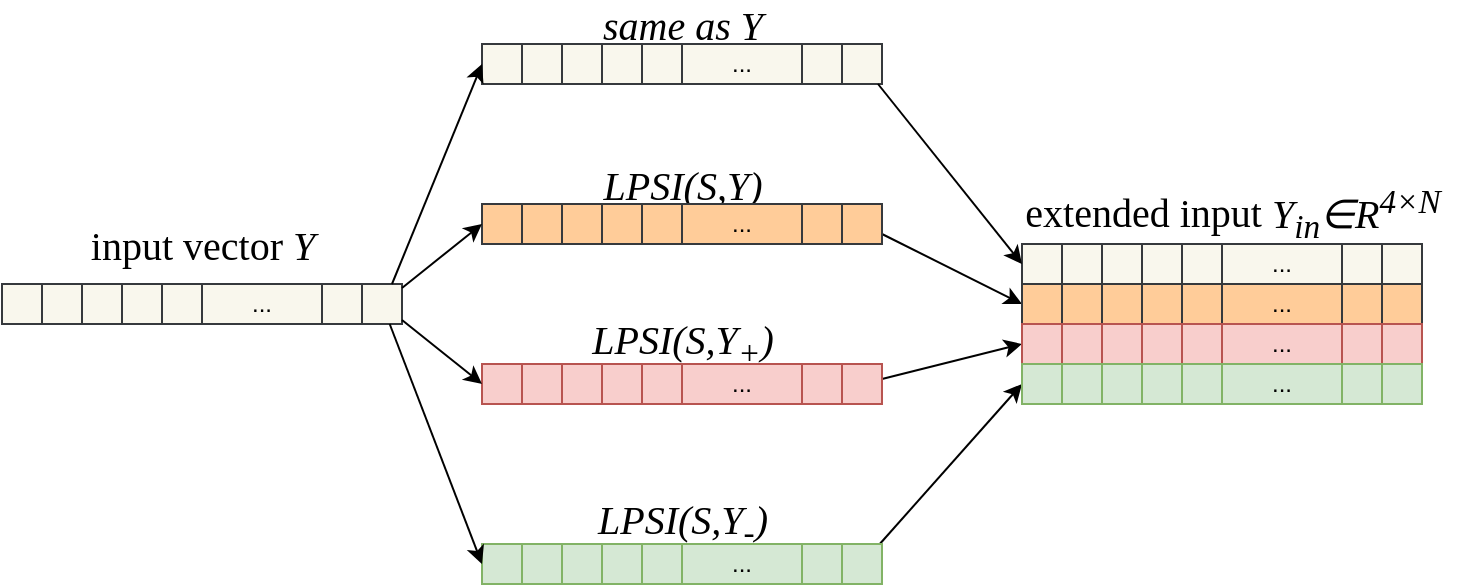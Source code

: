 <mxfile version="18.1.3" type="github">
  <diagram id="NUHIMUxCn2_XNuRgG9vf" name="Page-1">
    <mxGraphModel dx="865" dy="473" grid="1" gridSize="10" guides="1" tooltips="1" connect="1" arrows="1" fold="1" page="1" pageScale="1" pageWidth="827" pageHeight="1169" math="0" shadow="0">
      <root>
        <mxCell id="0" />
        <mxCell id="1" parent="0" />
        <mxCell id="em9OLweFS1DrOcRNPZVF-58" value="" style="group;fontFamily=Times New Roman;" parent="1" vertex="1" connectable="0">
          <mxGeometry x="280" y="80" width="200" height="40" as="geometry" />
        </mxCell>
        <mxCell id="em9OLweFS1DrOcRNPZVF-59" value="" style="group" parent="em9OLweFS1DrOcRNPZVF-58" vertex="1" connectable="0">
          <mxGeometry y="20" width="200" height="20" as="geometry" />
        </mxCell>
        <mxCell id="em9OLweFS1DrOcRNPZVF-60" value="" style="rounded=0;whiteSpace=wrap;html=1;fillColor=#f9f7ed;strokeColor=#36393d;" parent="em9OLweFS1DrOcRNPZVF-59" vertex="1">
          <mxGeometry width="200" height="20" as="geometry" />
        </mxCell>
        <mxCell id="em9OLweFS1DrOcRNPZVF-61" value="" style="rounded=0;whiteSpace=wrap;html=1;fillColor=#f9f7ed;strokeColor=#36393d;" parent="em9OLweFS1DrOcRNPZVF-59" vertex="1">
          <mxGeometry width="20" height="20" as="geometry" />
        </mxCell>
        <mxCell id="em9OLweFS1DrOcRNPZVF-62" value="" style="rounded=0;whiteSpace=wrap;html=1;fillColor=#f9f7ed;strokeColor=#36393d;" parent="em9OLweFS1DrOcRNPZVF-59" vertex="1">
          <mxGeometry x="20" width="20" height="20" as="geometry" />
        </mxCell>
        <mxCell id="em9OLweFS1DrOcRNPZVF-63" value="" style="rounded=0;whiteSpace=wrap;html=1;fillColor=#f9f7ed;strokeColor=#36393d;" parent="em9OLweFS1DrOcRNPZVF-59" vertex="1">
          <mxGeometry x="40" width="20" height="20" as="geometry" />
        </mxCell>
        <mxCell id="em9OLweFS1DrOcRNPZVF-64" value="" style="rounded=0;whiteSpace=wrap;html=1;fillColor=#f9f7ed;strokeColor=#36393d;" parent="em9OLweFS1DrOcRNPZVF-59" vertex="1">
          <mxGeometry x="60" width="20" height="20" as="geometry" />
        </mxCell>
        <mxCell id="em9OLweFS1DrOcRNPZVF-65" value="" style="rounded=0;whiteSpace=wrap;html=1;fillColor=#f9f7ed;strokeColor=#36393d;" parent="em9OLweFS1DrOcRNPZVF-59" vertex="1">
          <mxGeometry x="80" width="20" height="20" as="geometry" />
        </mxCell>
        <mxCell id="em9OLweFS1DrOcRNPZVF-66" value="..." style="rounded=0;whiteSpace=wrap;html=1;fillColor=#f9f7ed;strokeColor=#36393d;" parent="em9OLweFS1DrOcRNPZVF-59" vertex="1">
          <mxGeometry x="100" width="60" height="20" as="geometry" />
        </mxCell>
        <mxCell id="em9OLweFS1DrOcRNPZVF-67" value="" style="rounded=0;whiteSpace=wrap;html=1;fillColor=#f9f7ed;strokeColor=#36393d;" parent="em9OLweFS1DrOcRNPZVF-59" vertex="1">
          <mxGeometry x="160" width="20" height="20" as="geometry" />
        </mxCell>
        <mxCell id="em9OLweFS1DrOcRNPZVF-68" value="" style="rounded=0;whiteSpace=wrap;html=1;fillColor=#f9f7ed;strokeColor=#36393d;" parent="em9OLweFS1DrOcRNPZVF-59" vertex="1">
          <mxGeometry x="180" width="20" height="20" as="geometry" />
        </mxCell>
        <mxCell id="em9OLweFS1DrOcRNPZVF-69" value="&lt;font style=&quot;font-size: 20px;&quot; face=&quot;Times New Roman&quot;&gt;&lt;i&gt;same as Y&lt;/i&gt;&lt;/font&gt;" style="text;html=1;align=center;verticalAlign=middle;resizable=0;points=[];autosize=1;strokeColor=none;fillColor=none;" parent="em9OLweFS1DrOcRNPZVF-58" vertex="1">
          <mxGeometry x="50" width="100" height="20" as="geometry" />
        </mxCell>
        <mxCell id="em9OLweFS1DrOcRNPZVF-71" value="" style="group" parent="1" vertex="1" connectable="0">
          <mxGeometry x="40" y="200" width="200" height="40" as="geometry" />
        </mxCell>
        <mxCell id="em9OLweFS1DrOcRNPZVF-72" value="" style="group" parent="em9OLweFS1DrOcRNPZVF-71" vertex="1" connectable="0">
          <mxGeometry y="20" width="200" height="20" as="geometry" />
        </mxCell>
        <mxCell id="em9OLweFS1DrOcRNPZVF-73" value="" style="rounded=0;whiteSpace=wrap;html=1;fillColor=#f9f7ed;strokeColor=#36393d;" parent="em9OLweFS1DrOcRNPZVF-72" vertex="1">
          <mxGeometry width="200" height="20" as="geometry" />
        </mxCell>
        <mxCell id="em9OLweFS1DrOcRNPZVF-74" value="" style="rounded=0;whiteSpace=wrap;html=1;fillColor=#f9f7ed;strokeColor=#36393d;" parent="em9OLweFS1DrOcRNPZVF-72" vertex="1">
          <mxGeometry width="20" height="20" as="geometry" />
        </mxCell>
        <mxCell id="em9OLweFS1DrOcRNPZVF-75" value="" style="rounded=0;whiteSpace=wrap;html=1;fillColor=#f9f7ed;strokeColor=#36393d;" parent="em9OLweFS1DrOcRNPZVF-72" vertex="1">
          <mxGeometry x="20" width="20" height="20" as="geometry" />
        </mxCell>
        <mxCell id="em9OLweFS1DrOcRNPZVF-76" value="" style="rounded=0;whiteSpace=wrap;html=1;fillColor=#f9f7ed;strokeColor=#36393d;" parent="em9OLweFS1DrOcRNPZVF-72" vertex="1">
          <mxGeometry x="40" width="20" height="20" as="geometry" />
        </mxCell>
        <mxCell id="em9OLweFS1DrOcRNPZVF-77" value="" style="rounded=0;whiteSpace=wrap;html=1;fillColor=#f9f7ed;strokeColor=#36393d;" parent="em9OLweFS1DrOcRNPZVF-72" vertex="1">
          <mxGeometry x="60" width="20" height="20" as="geometry" />
        </mxCell>
        <mxCell id="em9OLweFS1DrOcRNPZVF-78" value="" style="rounded=0;whiteSpace=wrap;html=1;fillColor=#f9f7ed;strokeColor=#36393d;" parent="em9OLweFS1DrOcRNPZVF-72" vertex="1">
          <mxGeometry x="80" width="20" height="20" as="geometry" />
        </mxCell>
        <mxCell id="em9OLweFS1DrOcRNPZVF-79" value="..." style="rounded=0;whiteSpace=wrap;html=1;fillColor=#f9f7ed;strokeColor=#36393d;" parent="em9OLweFS1DrOcRNPZVF-72" vertex="1">
          <mxGeometry x="100" width="60" height="20" as="geometry" />
        </mxCell>
        <mxCell id="em9OLweFS1DrOcRNPZVF-80" value="" style="rounded=0;whiteSpace=wrap;html=1;fillColor=#f9f7ed;strokeColor=#36393d;" parent="em9OLweFS1DrOcRNPZVF-72" vertex="1">
          <mxGeometry x="160" width="20" height="20" as="geometry" />
        </mxCell>
        <mxCell id="em9OLweFS1DrOcRNPZVF-81" value="" style="rounded=0;whiteSpace=wrap;html=1;fillColor=#f9f7ed;strokeColor=#36393d;" parent="em9OLweFS1DrOcRNPZVF-72" vertex="1">
          <mxGeometry x="180" width="20" height="20" as="geometry" />
        </mxCell>
        <mxCell id="em9OLweFS1DrOcRNPZVF-82" value="&lt;font style=&quot;font-size: 20px;&quot;&gt;input vector &lt;i&gt;Y&lt;/i&gt;&lt;/font&gt;" style="text;html=1;align=center;verticalAlign=middle;resizable=0;points=[];autosize=1;strokeColor=none;fillColor=none;fontFamily=Times New Roman;fontSize=20;" parent="em9OLweFS1DrOcRNPZVF-71" vertex="1">
          <mxGeometry x="35" y="-15" width="130" height="30" as="geometry" />
        </mxCell>
        <mxCell id="em9OLweFS1DrOcRNPZVF-45" value="&lt;font style=&quot;font-size: 20px;&quot;&gt;&lt;i&gt;LPSI(S,Y)&lt;/i&gt;&lt;/font&gt;" style="text;html=1;align=center;verticalAlign=middle;resizable=0;points=[];autosize=1;strokeColor=none;fillColor=none;container=0;fontFamily=Times New Roman;fontSize=20;" parent="1" vertex="1">
          <mxGeometry x="335" y="155" width="90" height="30" as="geometry" />
        </mxCell>
        <mxCell id="em9OLweFS1DrOcRNPZVF-36" value="" style="rounded=0;whiteSpace=wrap;html=1;fillColor=#f9f7ed;strokeColor=#36393d;container=0;" parent="1" vertex="1">
          <mxGeometry x="280" y="180" width="200" height="20" as="geometry" />
        </mxCell>
        <mxCell id="em9OLweFS1DrOcRNPZVF-37" value="" style="rounded=0;whiteSpace=wrap;html=1;fillColor=#ffcc99;strokeColor=#36393d;container=0;" parent="1" vertex="1">
          <mxGeometry x="280" y="180" width="20" height="20" as="geometry" />
        </mxCell>
        <mxCell id="em9OLweFS1DrOcRNPZVF-38" value="" style="rounded=0;whiteSpace=wrap;html=1;fillColor=#ffcc99;strokeColor=#36393d;container=0;" parent="1" vertex="1">
          <mxGeometry x="300" y="180" width="20" height="20" as="geometry" />
        </mxCell>
        <mxCell id="em9OLweFS1DrOcRNPZVF-39" value="" style="rounded=0;whiteSpace=wrap;html=1;fillColor=#ffcc99;strokeColor=#36393d;container=0;" parent="1" vertex="1">
          <mxGeometry x="320" y="180" width="20" height="20" as="geometry" />
        </mxCell>
        <mxCell id="em9OLweFS1DrOcRNPZVF-40" value="" style="rounded=0;whiteSpace=wrap;html=1;fillColor=#ffcc99;strokeColor=#36393d;container=0;" parent="1" vertex="1">
          <mxGeometry x="340" y="180" width="20" height="20" as="geometry" />
        </mxCell>
        <mxCell id="em9OLweFS1DrOcRNPZVF-41" value="" style="rounded=0;whiteSpace=wrap;html=1;fillColor=#ffcc99;strokeColor=#36393d;container=0;" parent="1" vertex="1">
          <mxGeometry x="360" y="180" width="20" height="20" as="geometry" />
        </mxCell>
        <mxCell id="em9OLweFS1DrOcRNPZVF-42" value="..." style="rounded=0;whiteSpace=wrap;html=1;fillColor=#ffcc99;strokeColor=#36393d;container=0;" parent="1" vertex="1">
          <mxGeometry x="380" y="180" width="60" height="20" as="geometry" />
        </mxCell>
        <mxCell id="em9OLweFS1DrOcRNPZVF-43" value="" style="rounded=0;whiteSpace=wrap;html=1;fillColor=#ffcc99;strokeColor=#36393d;container=0;" parent="1" vertex="1">
          <mxGeometry x="440" y="180" width="20" height="20" as="geometry" />
        </mxCell>
        <mxCell id="em9OLweFS1DrOcRNPZVF-139" style="edgeStyle=none;rounded=0;orthogonalLoop=1;jettySize=auto;html=1;fontFamily=Times New Roman;" parent="1" source="em9OLweFS1DrOcRNPZVF-44" edge="1">
          <mxGeometry relative="1" as="geometry">
            <mxPoint x="550" y="230" as="targetPoint" />
          </mxGeometry>
        </mxCell>
        <mxCell id="em9OLweFS1DrOcRNPZVF-44" value="" style="rounded=0;whiteSpace=wrap;html=1;fillColor=#ffcc99;strokeColor=#36393d;container=0;" parent="1" vertex="1">
          <mxGeometry x="460" y="180" width="20" height="20" as="geometry" />
        </mxCell>
        <mxCell id="em9OLweFS1DrOcRNPZVF-31" value="&lt;font style=&quot;font-size: 20px;&quot; face=&quot;Times New Roman&quot;&gt;&lt;i&gt;LPSI(S,Y&lt;span style=&quot;&quot;&gt;&lt;sub&gt;+&lt;/sub&gt;&lt;/span&gt;)&lt;/i&gt;&lt;/font&gt;" style="text;html=1;align=center;verticalAlign=middle;resizable=0;points=[];autosize=1;strokeColor=none;fillColor=none;container=0;" parent="1" vertex="1">
          <mxGeometry x="325" y="235" width="110" height="30" as="geometry" />
        </mxCell>
        <mxCell id="em9OLweFS1DrOcRNPZVF-21" value="" style="rounded=0;whiteSpace=wrap;html=1;fillColor=#f9f7ed;strokeColor=#36393d;container=0;" parent="1" vertex="1">
          <mxGeometry x="280" y="260" width="200" height="20" as="geometry" />
        </mxCell>
        <mxCell id="em9OLweFS1DrOcRNPZVF-22" value="" style="rounded=0;whiteSpace=wrap;html=1;fillColor=#f8cecc;strokeColor=#b85450;container=0;" parent="1" vertex="1">
          <mxGeometry x="280" y="260" width="20" height="20" as="geometry" />
        </mxCell>
        <mxCell id="em9OLweFS1DrOcRNPZVF-23" value="" style="rounded=0;whiteSpace=wrap;html=1;fillColor=#f8cecc;strokeColor=#b85450;container=0;" parent="1" vertex="1">
          <mxGeometry x="300" y="260" width="20" height="20" as="geometry" />
        </mxCell>
        <mxCell id="em9OLweFS1DrOcRNPZVF-24" value="" style="rounded=0;whiteSpace=wrap;html=1;fillColor=#f8cecc;strokeColor=#b85450;container=0;" parent="1" vertex="1">
          <mxGeometry x="320" y="260" width="20" height="20" as="geometry" />
        </mxCell>
        <mxCell id="em9OLweFS1DrOcRNPZVF-25" value="" style="rounded=0;whiteSpace=wrap;html=1;fillColor=#f8cecc;strokeColor=#b85450;container=0;" parent="1" vertex="1">
          <mxGeometry x="340" y="260" width="20" height="20" as="geometry" />
        </mxCell>
        <mxCell id="em9OLweFS1DrOcRNPZVF-26" value="" style="rounded=0;whiteSpace=wrap;html=1;fillColor=#f8cecc;strokeColor=#b85450;container=0;" parent="1" vertex="1">
          <mxGeometry x="360" y="260" width="20" height="20" as="geometry" />
        </mxCell>
        <mxCell id="em9OLweFS1DrOcRNPZVF-27" value="..." style="rounded=0;whiteSpace=wrap;html=1;fillColor=#f8cecc;strokeColor=#b85450;container=0;" parent="1" vertex="1">
          <mxGeometry x="380" y="260" width="60" height="20" as="geometry" />
        </mxCell>
        <mxCell id="em9OLweFS1DrOcRNPZVF-28" value="" style="rounded=0;whiteSpace=wrap;html=1;fillColor=#f8cecc;strokeColor=#b85450;container=0;" parent="1" vertex="1">
          <mxGeometry x="440" y="260" width="20" height="20" as="geometry" />
        </mxCell>
        <mxCell id="em9OLweFS1DrOcRNPZVF-140" style="edgeStyle=none;rounded=0;orthogonalLoop=1;jettySize=auto;html=1;entryX=0;entryY=0.5;entryDx=0;entryDy=0;fontFamily=Times New Roman;" parent="1" source="em9OLweFS1DrOcRNPZVF-29" target="em9OLweFS1DrOcRNPZVF-119" edge="1">
          <mxGeometry relative="1" as="geometry" />
        </mxCell>
        <mxCell id="em9OLweFS1DrOcRNPZVF-29" value="" style="rounded=0;whiteSpace=wrap;html=1;fillColor=#f8cecc;strokeColor=#b85450;container=0;" parent="1" vertex="1">
          <mxGeometry x="460" y="260" width="20" height="20" as="geometry" />
        </mxCell>
        <mxCell id="em9OLweFS1DrOcRNPZVF-57" value="&lt;font style=&quot;font-size: 20px;&quot; face=&quot;Times New Roman&quot;&gt;&lt;i&gt;LPSI(S,Y&lt;sub&gt;-&lt;/sub&gt;)&lt;/i&gt;&lt;/font&gt;" style="text;html=1;align=center;verticalAlign=middle;resizable=0;points=[];autosize=1;strokeColor=none;fillColor=none;container=0;" parent="1" vertex="1">
          <mxGeometry x="330" y="325" width="100" height="30" as="geometry" />
        </mxCell>
        <mxCell id="em9OLweFS1DrOcRNPZVF-48" value="" style="rounded=0;whiteSpace=wrap;html=1;fillColor=#f9f7ed;strokeColor=#36393d;container=0;" parent="1" vertex="1">
          <mxGeometry x="280" y="350" width="200" height="20" as="geometry" />
        </mxCell>
        <mxCell id="em9OLweFS1DrOcRNPZVF-49" value="" style="rounded=0;whiteSpace=wrap;html=1;fillColor=#d5e8d4;strokeColor=#82b366;container=0;" parent="1" vertex="1">
          <mxGeometry x="280" y="350" width="20" height="20" as="geometry" />
        </mxCell>
        <mxCell id="em9OLweFS1DrOcRNPZVF-50" value="" style="rounded=0;whiteSpace=wrap;html=1;fillColor=#d5e8d4;strokeColor=#82b366;container=0;" parent="1" vertex="1">
          <mxGeometry x="300" y="350" width="20" height="20" as="geometry" />
        </mxCell>
        <mxCell id="em9OLweFS1DrOcRNPZVF-51" value="" style="rounded=0;whiteSpace=wrap;html=1;fillColor=#d5e8d4;strokeColor=#82b366;container=0;" parent="1" vertex="1">
          <mxGeometry x="320" y="350" width="20" height="20" as="geometry" />
        </mxCell>
        <mxCell id="em9OLweFS1DrOcRNPZVF-52" value="" style="rounded=0;whiteSpace=wrap;html=1;fillColor=#d5e8d4;strokeColor=#82b366;container=0;" parent="1" vertex="1">
          <mxGeometry x="340" y="350" width="20" height="20" as="geometry" />
        </mxCell>
        <mxCell id="em9OLweFS1DrOcRNPZVF-53" value="" style="rounded=0;whiteSpace=wrap;html=1;fillColor=#d5e8d4;strokeColor=#82b366;container=0;" parent="1" vertex="1">
          <mxGeometry x="360" y="350" width="20" height="20" as="geometry" />
        </mxCell>
        <mxCell id="em9OLweFS1DrOcRNPZVF-54" value="..." style="rounded=0;whiteSpace=wrap;html=1;fillColor=#d5e8d4;strokeColor=#82b366;container=0;" parent="1" vertex="1">
          <mxGeometry x="380" y="350" width="60" height="20" as="geometry" />
        </mxCell>
        <mxCell id="em9OLweFS1DrOcRNPZVF-55" value="" style="rounded=0;whiteSpace=wrap;html=1;fillColor=#d5e8d4;strokeColor=#82b366;container=0;" parent="1" vertex="1">
          <mxGeometry x="440" y="350" width="20" height="20" as="geometry" />
        </mxCell>
        <mxCell id="em9OLweFS1DrOcRNPZVF-141" style="edgeStyle=none;rounded=0;orthogonalLoop=1;jettySize=auto;html=1;entryX=0;entryY=0.5;entryDx=0;entryDy=0;fontFamily=Times New Roman;" parent="1" source="em9OLweFS1DrOcRNPZVF-56" target="em9OLweFS1DrOcRNPZVF-128" edge="1">
          <mxGeometry relative="1" as="geometry" />
        </mxCell>
        <mxCell id="em9OLweFS1DrOcRNPZVF-56" value="" style="rounded=0;whiteSpace=wrap;html=1;fillColor=#d5e8d4;strokeColor=#82b366;container=0;" parent="1" vertex="1">
          <mxGeometry x="460" y="350" width="20" height="20" as="geometry" />
        </mxCell>
        <mxCell id="em9OLweFS1DrOcRNPZVF-95" value="" style="rounded=0;orthogonalLoop=1;jettySize=auto;html=1;fontFamily=Times New Roman;entryX=0;entryY=0.5;entryDx=0;entryDy=0;exitX=0.75;exitY=0;exitDx=0;exitDy=0;" parent="1" source="em9OLweFS1DrOcRNPZVF-81" target="em9OLweFS1DrOcRNPZVF-61" edge="1">
          <mxGeometry relative="1" as="geometry" />
        </mxCell>
        <mxCell id="em9OLweFS1DrOcRNPZVF-96" value="" style="edgeStyle=none;rounded=0;orthogonalLoop=1;jettySize=auto;html=1;fontFamily=Times New Roman;entryX=0;entryY=0.5;entryDx=0;entryDy=0;" parent="1" source="em9OLweFS1DrOcRNPZVF-81" target="em9OLweFS1DrOcRNPZVF-37" edge="1">
          <mxGeometry relative="1" as="geometry" />
        </mxCell>
        <mxCell id="em9OLweFS1DrOcRNPZVF-97" value="" style="edgeStyle=none;rounded=0;orthogonalLoop=1;jettySize=auto;html=1;fontFamily=Times New Roman;entryX=0;entryY=0.5;entryDx=0;entryDy=0;" parent="1" source="em9OLweFS1DrOcRNPZVF-81" target="em9OLweFS1DrOcRNPZVF-22" edge="1">
          <mxGeometry relative="1" as="geometry" />
        </mxCell>
        <mxCell id="em9OLweFS1DrOcRNPZVF-98" value="" style="edgeStyle=none;rounded=0;orthogonalLoop=1;jettySize=auto;html=1;fontFamily=Times New Roman;entryX=0;entryY=0.5;entryDx=0;entryDy=0;" parent="1" source="em9OLweFS1DrOcRNPZVF-81" target="em9OLweFS1DrOcRNPZVF-49" edge="1">
          <mxGeometry relative="1" as="geometry" />
        </mxCell>
        <mxCell id="em9OLweFS1DrOcRNPZVF-136" value="" style="group" parent="1" vertex="1" connectable="0">
          <mxGeometry x="550" y="200" width="200" height="80" as="geometry" />
        </mxCell>
        <mxCell id="em9OLweFS1DrOcRNPZVF-99" value="" style="group" parent="em9OLweFS1DrOcRNPZVF-136" vertex="1" connectable="0">
          <mxGeometry width="200" height="20" as="geometry" />
        </mxCell>
        <mxCell id="em9OLweFS1DrOcRNPZVF-100" value="" style="rounded=0;whiteSpace=wrap;html=1;fillColor=#f9f7ed;strokeColor=#36393d;" parent="em9OLweFS1DrOcRNPZVF-99" vertex="1">
          <mxGeometry width="200" height="20" as="geometry" />
        </mxCell>
        <mxCell id="em9OLweFS1DrOcRNPZVF-101" value="" style="rounded=0;whiteSpace=wrap;html=1;fillColor=#f9f7ed;strokeColor=#36393d;" parent="em9OLweFS1DrOcRNPZVF-99" vertex="1">
          <mxGeometry width="20" height="20" as="geometry" />
        </mxCell>
        <mxCell id="em9OLweFS1DrOcRNPZVF-102" value="" style="rounded=0;whiteSpace=wrap;html=1;fillColor=#f9f7ed;strokeColor=#36393d;" parent="em9OLweFS1DrOcRNPZVF-99" vertex="1">
          <mxGeometry x="20" width="20" height="20" as="geometry" />
        </mxCell>
        <mxCell id="em9OLweFS1DrOcRNPZVF-103" value="" style="rounded=0;whiteSpace=wrap;html=1;fillColor=#f9f7ed;strokeColor=#36393d;" parent="em9OLweFS1DrOcRNPZVF-99" vertex="1">
          <mxGeometry x="40" width="20" height="20" as="geometry" />
        </mxCell>
        <mxCell id="em9OLweFS1DrOcRNPZVF-104" value="" style="rounded=0;whiteSpace=wrap;html=1;fillColor=#f9f7ed;strokeColor=#36393d;" parent="em9OLweFS1DrOcRNPZVF-99" vertex="1">
          <mxGeometry x="60" width="20" height="20" as="geometry" />
        </mxCell>
        <mxCell id="em9OLweFS1DrOcRNPZVF-105" value="" style="rounded=0;whiteSpace=wrap;html=1;fillColor=#f9f7ed;strokeColor=#36393d;" parent="em9OLweFS1DrOcRNPZVF-99" vertex="1">
          <mxGeometry x="80" width="20" height="20" as="geometry" />
        </mxCell>
        <mxCell id="em9OLweFS1DrOcRNPZVF-106" value="..." style="rounded=0;whiteSpace=wrap;html=1;fillColor=#f9f7ed;strokeColor=#36393d;" parent="em9OLweFS1DrOcRNPZVF-99" vertex="1">
          <mxGeometry x="100" width="60" height="20" as="geometry" />
        </mxCell>
        <mxCell id="em9OLweFS1DrOcRNPZVF-107" value="" style="rounded=0;whiteSpace=wrap;html=1;fillColor=#f9f7ed;strokeColor=#36393d;" parent="em9OLweFS1DrOcRNPZVF-99" vertex="1">
          <mxGeometry x="160" width="20" height="20" as="geometry" />
        </mxCell>
        <mxCell id="em9OLweFS1DrOcRNPZVF-108" value="" style="rounded=0;whiteSpace=wrap;html=1;fillColor=#f9f7ed;strokeColor=#36393d;" parent="em9OLweFS1DrOcRNPZVF-99" vertex="1">
          <mxGeometry x="180" width="20" height="20" as="geometry" />
        </mxCell>
        <mxCell id="em9OLweFS1DrOcRNPZVF-109" value="" style="rounded=0;whiteSpace=wrap;html=1;fillColor=#f9f7ed;strokeColor=#36393d;container=0;" parent="em9OLweFS1DrOcRNPZVF-136" vertex="1">
          <mxGeometry y="20" width="200" height="20" as="geometry" />
        </mxCell>
        <mxCell id="em9OLweFS1DrOcRNPZVF-110" value="" style="rounded=0;whiteSpace=wrap;html=1;fillColor=#ffcc99;strokeColor=#36393d;container=0;" parent="em9OLweFS1DrOcRNPZVF-136" vertex="1">
          <mxGeometry y="20" width="20" height="20" as="geometry" />
        </mxCell>
        <mxCell id="em9OLweFS1DrOcRNPZVF-111" value="" style="rounded=0;whiteSpace=wrap;html=1;fillColor=#ffcc99;strokeColor=#36393d;container=0;" parent="em9OLweFS1DrOcRNPZVF-136" vertex="1">
          <mxGeometry x="20" y="20" width="20" height="20" as="geometry" />
        </mxCell>
        <mxCell id="em9OLweFS1DrOcRNPZVF-112" value="" style="rounded=0;whiteSpace=wrap;html=1;fillColor=#ffcc99;strokeColor=#36393d;container=0;" parent="em9OLweFS1DrOcRNPZVF-136" vertex="1">
          <mxGeometry x="40" y="20" width="20" height="20" as="geometry" />
        </mxCell>
        <mxCell id="em9OLweFS1DrOcRNPZVF-113" value="" style="rounded=0;whiteSpace=wrap;html=1;fillColor=#ffcc99;strokeColor=#36393d;container=0;" parent="em9OLweFS1DrOcRNPZVF-136" vertex="1">
          <mxGeometry x="60" y="20" width="20" height="20" as="geometry" />
        </mxCell>
        <mxCell id="em9OLweFS1DrOcRNPZVF-114" value="" style="rounded=0;whiteSpace=wrap;html=1;fillColor=#ffcc99;strokeColor=#36393d;container=0;" parent="em9OLweFS1DrOcRNPZVF-136" vertex="1">
          <mxGeometry x="80" y="20" width="20" height="20" as="geometry" />
        </mxCell>
        <mxCell id="em9OLweFS1DrOcRNPZVF-115" value="..." style="rounded=0;whiteSpace=wrap;html=1;fillColor=#ffcc99;strokeColor=#36393d;container=0;" parent="em9OLweFS1DrOcRNPZVF-136" vertex="1">
          <mxGeometry x="100" y="20" width="60" height="20" as="geometry" />
        </mxCell>
        <mxCell id="em9OLweFS1DrOcRNPZVF-116" value="" style="rounded=0;whiteSpace=wrap;html=1;fillColor=#ffcc99;strokeColor=#36393d;container=0;" parent="em9OLweFS1DrOcRNPZVF-136" vertex="1">
          <mxGeometry x="160" y="20" width="20" height="20" as="geometry" />
        </mxCell>
        <mxCell id="em9OLweFS1DrOcRNPZVF-117" value="" style="rounded=0;whiteSpace=wrap;html=1;fillColor=#ffcc99;strokeColor=#36393d;container=0;" parent="em9OLweFS1DrOcRNPZVF-136" vertex="1">
          <mxGeometry x="180" y="20" width="20" height="20" as="geometry" />
        </mxCell>
        <mxCell id="em9OLweFS1DrOcRNPZVF-118" value="" style="rounded=0;whiteSpace=wrap;html=1;fillColor=#f9f7ed;strokeColor=#36393d;container=0;" parent="em9OLweFS1DrOcRNPZVF-136" vertex="1">
          <mxGeometry y="40" width="200" height="20" as="geometry" />
        </mxCell>
        <mxCell id="em9OLweFS1DrOcRNPZVF-119" value="" style="rounded=0;whiteSpace=wrap;html=1;fillColor=#f8cecc;strokeColor=#b85450;container=0;" parent="em9OLweFS1DrOcRNPZVF-136" vertex="1">
          <mxGeometry y="40" width="20" height="20" as="geometry" />
        </mxCell>
        <mxCell id="em9OLweFS1DrOcRNPZVF-120" value="" style="rounded=0;whiteSpace=wrap;html=1;fillColor=#f8cecc;strokeColor=#b85450;container=0;" parent="em9OLweFS1DrOcRNPZVF-136" vertex="1">
          <mxGeometry x="20" y="40" width="20" height="20" as="geometry" />
        </mxCell>
        <mxCell id="em9OLweFS1DrOcRNPZVF-121" value="" style="rounded=0;whiteSpace=wrap;html=1;fillColor=#f8cecc;strokeColor=#b85450;container=0;" parent="em9OLweFS1DrOcRNPZVF-136" vertex="1">
          <mxGeometry x="40" y="40" width="20" height="20" as="geometry" />
        </mxCell>
        <mxCell id="em9OLweFS1DrOcRNPZVF-122" value="" style="rounded=0;whiteSpace=wrap;html=1;fillColor=#f8cecc;strokeColor=#b85450;container=0;" parent="em9OLweFS1DrOcRNPZVF-136" vertex="1">
          <mxGeometry x="60" y="40" width="20" height="20" as="geometry" />
        </mxCell>
        <mxCell id="em9OLweFS1DrOcRNPZVF-123" value="" style="rounded=0;whiteSpace=wrap;html=1;fillColor=#f8cecc;strokeColor=#b85450;container=0;" parent="em9OLweFS1DrOcRNPZVF-136" vertex="1">
          <mxGeometry x="80" y="40" width="20" height="20" as="geometry" />
        </mxCell>
        <mxCell id="em9OLweFS1DrOcRNPZVF-124" value="..." style="rounded=0;whiteSpace=wrap;html=1;fillColor=#f8cecc;strokeColor=#b85450;container=0;" parent="em9OLweFS1DrOcRNPZVF-136" vertex="1">
          <mxGeometry x="100" y="40" width="60" height="20" as="geometry" />
        </mxCell>
        <mxCell id="em9OLweFS1DrOcRNPZVF-125" value="" style="rounded=0;whiteSpace=wrap;html=1;fillColor=#f8cecc;strokeColor=#b85450;container=0;" parent="em9OLweFS1DrOcRNPZVF-136" vertex="1">
          <mxGeometry x="160" y="40" width="20" height="20" as="geometry" />
        </mxCell>
        <mxCell id="em9OLweFS1DrOcRNPZVF-126" value="" style="rounded=0;whiteSpace=wrap;html=1;fillColor=#f8cecc;strokeColor=#b85450;container=0;" parent="em9OLweFS1DrOcRNPZVF-136" vertex="1">
          <mxGeometry x="180" y="40" width="20" height="20" as="geometry" />
        </mxCell>
        <mxCell id="em9OLweFS1DrOcRNPZVF-127" value="" style="rounded=0;whiteSpace=wrap;html=1;fillColor=#f9f7ed;strokeColor=#36393d;container=0;" parent="em9OLweFS1DrOcRNPZVF-136" vertex="1">
          <mxGeometry y="60" width="200" height="20" as="geometry" />
        </mxCell>
        <mxCell id="em9OLweFS1DrOcRNPZVF-128" value="" style="rounded=0;whiteSpace=wrap;html=1;fillColor=#d5e8d4;strokeColor=#82b366;container=0;" parent="em9OLweFS1DrOcRNPZVF-136" vertex="1">
          <mxGeometry y="60" width="20" height="20" as="geometry" />
        </mxCell>
        <mxCell id="em9OLweFS1DrOcRNPZVF-129" value="" style="rounded=0;whiteSpace=wrap;html=1;fillColor=#d5e8d4;strokeColor=#82b366;container=0;" parent="em9OLweFS1DrOcRNPZVF-136" vertex="1">
          <mxGeometry x="20" y="60" width="20" height="20" as="geometry" />
        </mxCell>
        <mxCell id="em9OLweFS1DrOcRNPZVF-130" value="" style="rounded=0;whiteSpace=wrap;html=1;fillColor=#d5e8d4;strokeColor=#82b366;container=0;" parent="em9OLweFS1DrOcRNPZVF-136" vertex="1">
          <mxGeometry x="40" y="60" width="20" height="20" as="geometry" />
        </mxCell>
        <mxCell id="em9OLweFS1DrOcRNPZVF-131" value="" style="rounded=0;whiteSpace=wrap;html=1;fillColor=#d5e8d4;strokeColor=#82b366;container=0;" parent="em9OLweFS1DrOcRNPZVF-136" vertex="1">
          <mxGeometry x="60" y="60" width="20" height="20" as="geometry" />
        </mxCell>
        <mxCell id="em9OLweFS1DrOcRNPZVF-132" value="" style="rounded=0;whiteSpace=wrap;html=1;fillColor=#d5e8d4;strokeColor=#82b366;container=0;" parent="em9OLweFS1DrOcRNPZVF-136" vertex="1">
          <mxGeometry x="80" y="60" width="20" height="20" as="geometry" />
        </mxCell>
        <mxCell id="em9OLweFS1DrOcRNPZVF-133" value="..." style="rounded=0;whiteSpace=wrap;html=1;fillColor=#d5e8d4;strokeColor=#82b366;container=0;" parent="em9OLweFS1DrOcRNPZVF-136" vertex="1">
          <mxGeometry x="100" y="60" width="60" height="20" as="geometry" />
        </mxCell>
        <mxCell id="em9OLweFS1DrOcRNPZVF-134" value="" style="rounded=0;whiteSpace=wrap;html=1;fillColor=#d5e8d4;strokeColor=#82b366;container=0;" parent="em9OLweFS1DrOcRNPZVF-136" vertex="1">
          <mxGeometry x="160" y="60" width="20" height="20" as="geometry" />
        </mxCell>
        <mxCell id="em9OLweFS1DrOcRNPZVF-135" value="" style="rounded=0;whiteSpace=wrap;html=1;fillColor=#d5e8d4;strokeColor=#82b366;container=0;" parent="em9OLweFS1DrOcRNPZVF-136" vertex="1">
          <mxGeometry x="180" y="60" width="20" height="20" as="geometry" />
        </mxCell>
        <mxCell id="em9OLweFS1DrOcRNPZVF-137" value="&lt;font style=&quot;font-size: 20px;&quot;&gt;extended input &lt;i&gt;Y&lt;sub&gt;in&lt;/sub&gt;&lt;span style=&quot;background-color: initial;&quot;&gt;∈R&lt;sup&gt;4×N&lt;/sup&gt;&lt;/span&gt;&lt;/i&gt;&lt;/font&gt;" style="text;html=1;align=center;verticalAlign=middle;resizable=0;points=[];autosize=1;strokeColor=none;fillColor=none;fontFamily=Times New Roman;" parent="1" vertex="1">
          <mxGeometry x="540" y="170" width="230" height="30" as="geometry" />
        </mxCell>
        <mxCell id="em9OLweFS1DrOcRNPZVF-138" style="edgeStyle=none;rounded=0;orthogonalLoop=1;jettySize=auto;html=1;entryX=0;entryY=0.5;entryDx=0;entryDy=0;fontFamily=Times New Roman;" parent="1" source="em9OLweFS1DrOcRNPZVF-68" target="em9OLweFS1DrOcRNPZVF-101" edge="1">
          <mxGeometry relative="1" as="geometry" />
        </mxCell>
      </root>
    </mxGraphModel>
  </diagram>
</mxfile>

